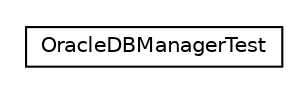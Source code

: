 #!/usr/local/bin/dot
#
# Class diagram 
# Generated by UMLGraph version R5_6_6-8-g8d7759 (http://www.umlgraph.org/)
#

digraph G {
	edge [fontname="Helvetica",fontsize=10,labelfontname="Helvetica",labelfontsize=10];
	node [fontname="Helvetica",fontsize=10,shape=plaintext];
	nodesep=0.25;
	ranksep=0.5;
	// org.dayatang.db.oracle.OracleDBManagerTest
	c3520 [label=<<table title="org.dayatang.db.oracle.OracleDBManagerTest" border="0" cellborder="1" cellspacing="0" cellpadding="2" port="p" href="./OracleDBManagerTest.html">
		<tr><td><table border="0" cellspacing="0" cellpadding="1">
<tr><td align="center" balign="center"> OracleDBManagerTest </td></tr>
		</table></td></tr>
		</table>>, URL="./OracleDBManagerTest.html", fontname="Helvetica", fontcolor="black", fontsize=10.0];
}

